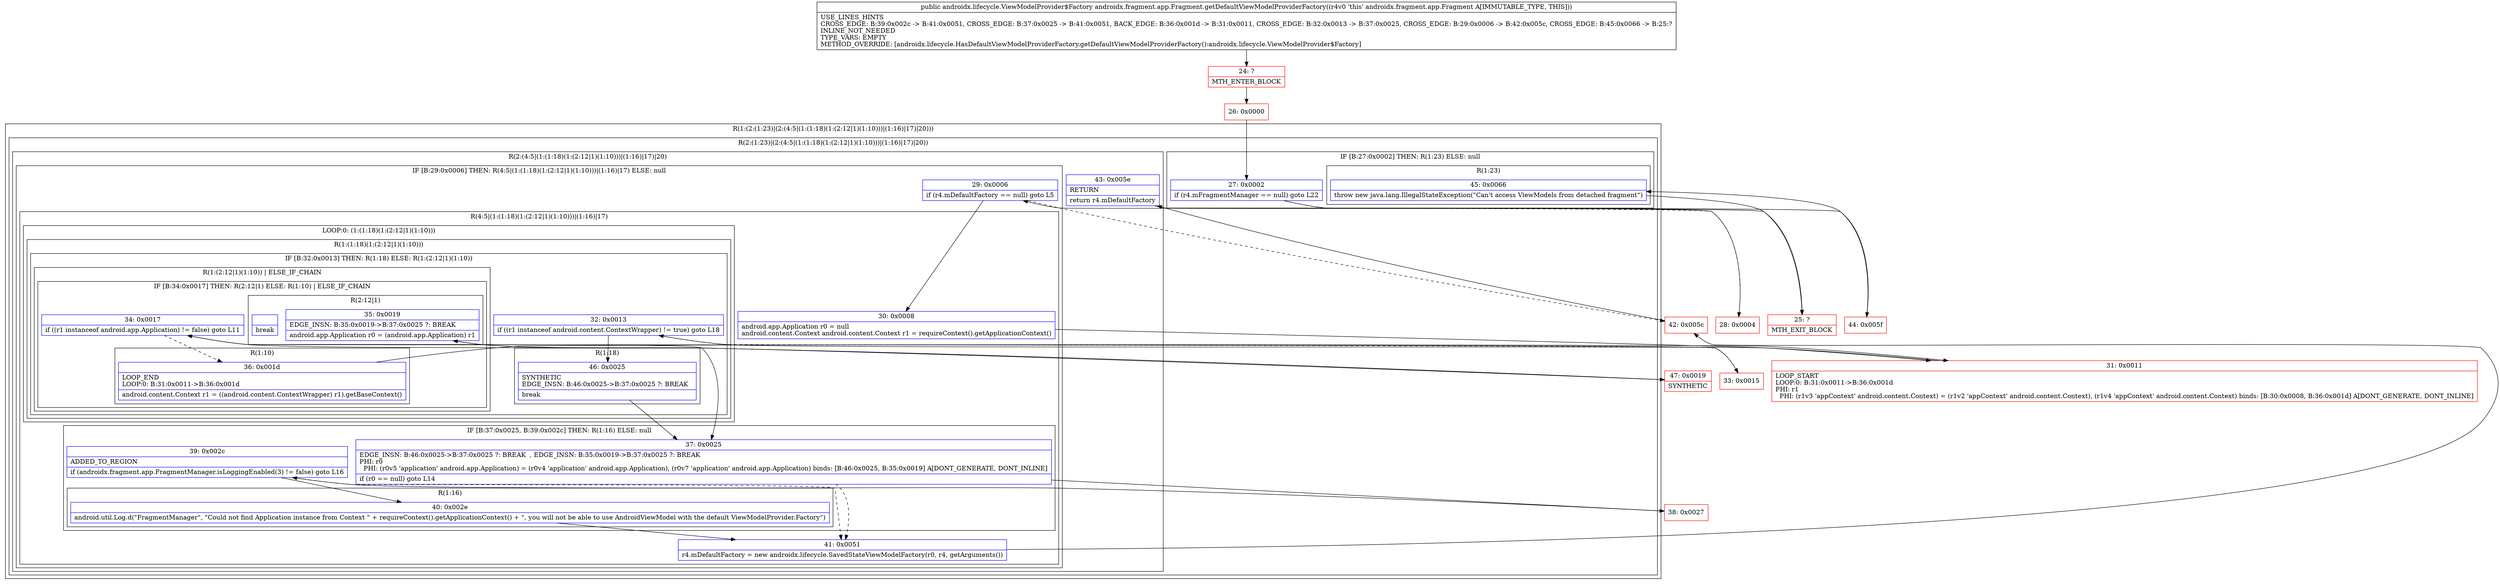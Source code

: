 digraph "CFG forandroidx.fragment.app.Fragment.getDefaultViewModelProviderFactory()Landroidx\/lifecycle\/ViewModelProvider$Factory;" {
subgraph cluster_Region_1295169763 {
label = "R(1:(2:(1:23)|(2:(4:5|(1:(1:18)(1:(2:12|1)(1:10)))|(1:16)|17)|20)))";
node [shape=record,color=blue];
subgraph cluster_Region_323167094 {
label = "R(2:(1:23)|(2:(4:5|(1:(1:18)(1:(2:12|1)(1:10)))|(1:16)|17)|20))";
node [shape=record,color=blue];
subgraph cluster_IfRegion_323409448 {
label = "IF [B:27:0x0002] THEN: R(1:23) ELSE: null";
node [shape=record,color=blue];
Node_27 [shape=record,label="{27\:\ 0x0002|if (r4.mFragmentManager == null) goto L22\l}"];
subgraph cluster_Region_1549219378 {
label = "R(1:23)";
node [shape=record,color=blue];
Node_45 [shape=record,label="{45\:\ 0x0066|throw new java.lang.IllegalStateException(\"Can't access ViewModels from detached fragment\")\l}"];
}
}
subgraph cluster_Region_75135227 {
label = "R(2:(4:5|(1:(1:18)(1:(2:12|1)(1:10)))|(1:16)|17)|20)";
node [shape=record,color=blue];
subgraph cluster_IfRegion_237548433 {
label = "IF [B:29:0x0006] THEN: R(4:5|(1:(1:18)(1:(2:12|1)(1:10)))|(1:16)|17) ELSE: null";
node [shape=record,color=blue];
Node_29 [shape=record,label="{29\:\ 0x0006|if (r4.mDefaultFactory == null) goto L5\l}"];
subgraph cluster_Region_1592413037 {
label = "R(4:5|(1:(1:18)(1:(2:12|1)(1:10)))|(1:16)|17)";
node [shape=record,color=blue];
Node_30 [shape=record,label="{30\:\ 0x0008|android.app.Application r0 = null\landroid.content.Context android.content.Context r1 = requireContext().getApplicationContext()\l}"];
subgraph cluster_LoopRegion_729469930 {
label = "LOOP:0: (1:(1:18)(1:(2:12|1)(1:10)))";
node [shape=record,color=blue];
subgraph cluster_Region_1324975633 {
label = "R(1:(1:18)(1:(2:12|1)(1:10)))";
node [shape=record,color=blue];
subgraph cluster_IfRegion_1937019568 {
label = "IF [B:32:0x0013] THEN: R(1:18) ELSE: R(1:(2:12|1)(1:10))";
node [shape=record,color=blue];
Node_32 [shape=record,label="{32\:\ 0x0013|if ((r1 instanceof android.content.ContextWrapper) != true) goto L18\l}"];
subgraph cluster_Region_429097621 {
label = "R(1:18)";
node [shape=record,color=blue];
Node_46 [shape=record,label="{46\:\ 0x0025|SYNTHETIC\lEDGE_INSN: B:46:0x0025\-\>B:37:0x0025 ?: BREAK  \l|break\l}"];
}
subgraph cluster_Region_1382813197 {
label = "R(1:(2:12|1)(1:10)) | ELSE_IF_CHAIN\l";
node [shape=record,color=blue];
subgraph cluster_IfRegion_1953602963 {
label = "IF [B:34:0x0017] THEN: R(2:12|1) ELSE: R(1:10) | ELSE_IF_CHAIN\l";
node [shape=record,color=blue];
Node_34 [shape=record,label="{34\:\ 0x0017|if ((r1 instanceof android.app.Application) != false) goto L11\l}"];
subgraph cluster_Region_1612510158 {
label = "R(2:12|1)";
node [shape=record,color=blue];
Node_35 [shape=record,label="{35\:\ 0x0019|EDGE_INSN: B:35:0x0019\-\>B:37:0x0025 ?: BREAK  \l|android.app.Application r0 = (android.app.Application) r1\l}"];
Node_InsnContainer_804545065 [shape=record,label="{|break\l}"];
}
subgraph cluster_Region_2143883015 {
label = "R(1:10)";
node [shape=record,color=blue];
Node_36 [shape=record,label="{36\:\ 0x001d|LOOP_END\lLOOP:0: B:31:0x0011\-\>B:36:0x001d\l|android.content.Context r1 = ((android.content.ContextWrapper) r1).getBaseContext()\l}"];
}
}
}
}
}
}
subgraph cluster_IfRegion_490621571 {
label = "IF [B:37:0x0025, B:39:0x002c] THEN: R(1:16) ELSE: null";
node [shape=record,color=blue];
Node_37 [shape=record,label="{37\:\ 0x0025|EDGE_INSN: B:46:0x0025\-\>B:37:0x0025 ?: BREAK  , EDGE_INSN: B:35:0x0019\-\>B:37:0x0025 ?: BREAK  \lPHI: r0 \l  PHI: (r0v5 'application' android.app.Application) = (r0v4 'application' android.app.Application), (r0v7 'application' android.app.Application) binds: [B:46:0x0025, B:35:0x0019] A[DONT_GENERATE, DONT_INLINE]\l|if (r0 == null) goto L14\l}"];
Node_39 [shape=record,label="{39\:\ 0x002c|ADDED_TO_REGION\l|if (androidx.fragment.app.FragmentManager.isLoggingEnabled(3) != false) goto L16\l}"];
subgraph cluster_Region_759144648 {
label = "R(1:16)";
node [shape=record,color=blue];
Node_40 [shape=record,label="{40\:\ 0x002e|android.util.Log.d(\"FragmentManager\", \"Could not find Application instance from Context \" + requireContext().getApplicationContext() + \", you will not be able to use AndroidViewModel with the default ViewModelProvider.Factory\")\l}"];
}
}
Node_41 [shape=record,label="{41\:\ 0x0051|r4.mDefaultFactory = new androidx.lifecycle.SavedStateViewModelFactory(r0, r4, getArguments())\l}"];
}
}
Node_43 [shape=record,label="{43\:\ 0x005e|RETURN\l|return r4.mDefaultFactory\l}"];
}
}
}
Node_24 [shape=record,color=red,label="{24\:\ ?|MTH_ENTER_BLOCK\l}"];
Node_26 [shape=record,color=red,label="{26\:\ 0x0000}"];
Node_28 [shape=record,color=red,label="{28\:\ 0x0004}"];
Node_31 [shape=record,color=red,label="{31\:\ 0x0011|LOOP_START\lLOOP:0: B:31:0x0011\-\>B:36:0x001d\lPHI: r1 \l  PHI: (r1v3 'appContext' android.content.Context) = (r1v2 'appContext' android.content.Context), (r1v4 'appContext' android.content.Context) binds: [B:30:0x0008, B:36:0x001d] A[DONT_GENERATE, DONT_INLINE]\l}"];
Node_33 [shape=record,color=red,label="{33\:\ 0x0015}"];
Node_47 [shape=record,color=red,label="{47\:\ 0x0019|SYNTHETIC\l}"];
Node_38 [shape=record,color=red,label="{38\:\ 0x0027}"];
Node_42 [shape=record,color=red,label="{42\:\ 0x005c}"];
Node_25 [shape=record,color=red,label="{25\:\ ?|MTH_EXIT_BLOCK\l}"];
Node_44 [shape=record,color=red,label="{44\:\ 0x005f}"];
MethodNode[shape=record,label="{public androidx.lifecycle.ViewModelProvider$Factory androidx.fragment.app.Fragment.getDefaultViewModelProviderFactory((r4v0 'this' androidx.fragment.app.Fragment A[IMMUTABLE_TYPE, THIS]))  | USE_LINES_HINTS\lCROSS_EDGE: B:39:0x002c \-\> B:41:0x0051, CROSS_EDGE: B:37:0x0025 \-\> B:41:0x0051, BACK_EDGE: B:36:0x001d \-\> B:31:0x0011, CROSS_EDGE: B:32:0x0013 \-\> B:37:0x0025, CROSS_EDGE: B:29:0x0006 \-\> B:42:0x005c, CROSS_EDGE: B:45:0x0066 \-\> B:25:?\lINLINE_NOT_NEEDED\lTYPE_VARS: EMPTY\lMETHOD_OVERRIDE: [androidx.lifecycle.HasDefaultViewModelProviderFactory.getDefaultViewModelProviderFactory():androidx.lifecycle.ViewModelProvider$Factory]\l}"];
MethodNode -> Node_24;Node_27 -> Node_28[style=dashed];
Node_27 -> Node_44;
Node_45 -> Node_25;
Node_29 -> Node_30;
Node_29 -> Node_42[style=dashed];
Node_30 -> Node_31;
Node_32 -> Node_33[style=dashed];
Node_32 -> Node_46;
Node_46 -> Node_37;
Node_34 -> Node_36[style=dashed];
Node_34 -> Node_47;
Node_35 -> Node_37;
Node_36 -> Node_31;
Node_37 -> Node_38;
Node_37 -> Node_41[style=dashed];
Node_39 -> Node_40;
Node_39 -> Node_41[style=dashed];
Node_40 -> Node_41;
Node_41 -> Node_42;
Node_43 -> Node_25;
Node_24 -> Node_26;
Node_26 -> Node_27;
Node_28 -> Node_29;
Node_31 -> Node_32;
Node_33 -> Node_34;
Node_47 -> Node_35;
Node_38 -> Node_39;
Node_42 -> Node_43;
Node_44 -> Node_45;
}

